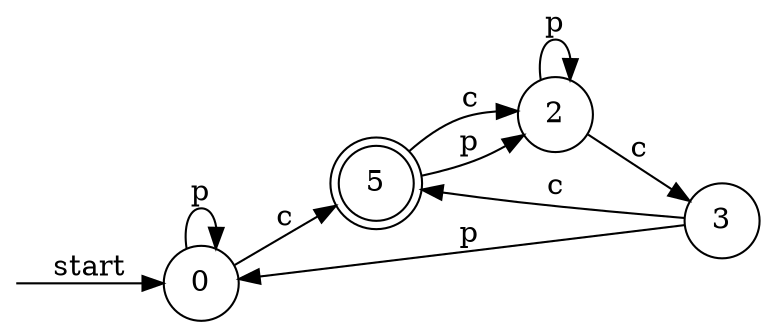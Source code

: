 digraph dfa {
    rankdir = LR;
    node [shape = circle];
    __start [style = invis, shape = point];
    __start -> "0" [ label = "start" ];
    node [shape = doublecircle]; "5"
    node [shape = circle];
    "0" -> "5" [ label = "c" ];
    "0" -> "0" [ label = "p" ];
    "2" -> "3" [ label = "c" ];
    "2" -> "2" [ label = "p" ];
    "3" -> "5" [ label = "c" ];
    "3" -> "0" [ label = "p" ];
    "5" -> "2" [ label = "c" ];
    "5" -> "2" [ label = "p" ];
}
